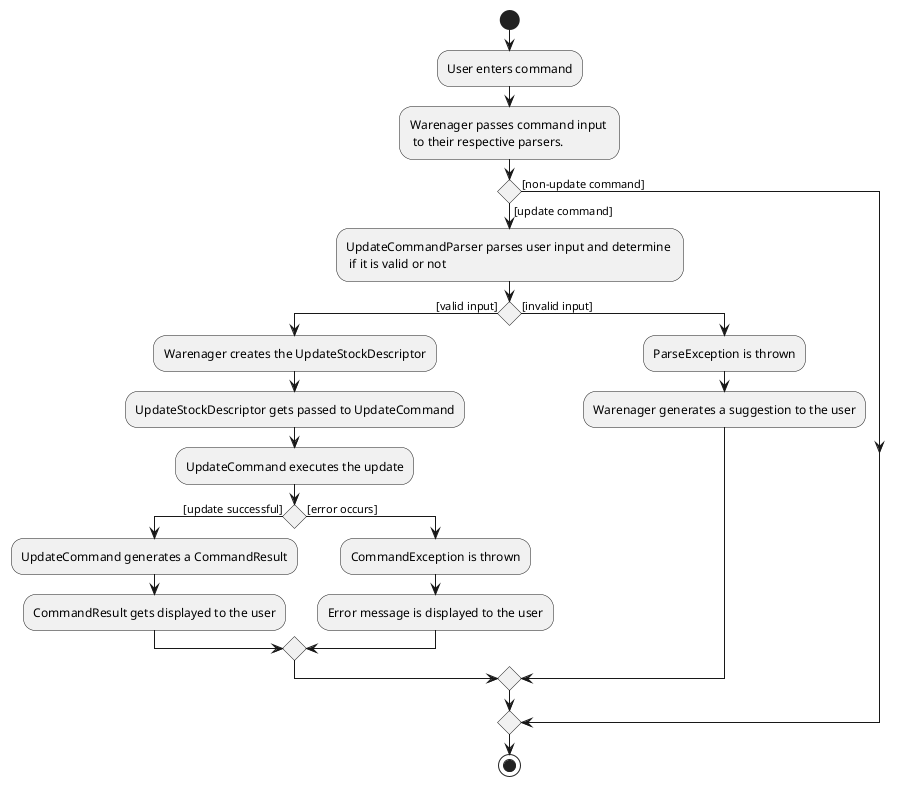 @startuml
start
:User enters command;

:Warenager passes command input \n to their respective parsers.;

if () then ([update command])
    :UpdateCommandParser parses user input and determine \n if it is valid or not;
    if () then ([valid input])
        :Warenager creates the UpdateStockDescriptor;
        :UpdateStockDescriptor gets passed to UpdateCommand;
        :UpdateCommand executes the update;
        if () then ([update successful])
            :UpdateCommand generates a CommandResult;
            :CommandResult gets displayed to the user;
        else ([error occurs])
            :CommandException is thrown;
            :Error message is displayed to the user;
        endif
    else ([invalid input])
        :ParseException is thrown;
        :Warenager generates a suggestion to the user;
    endif
else ([non-update command])

endif
stop

@enduml

